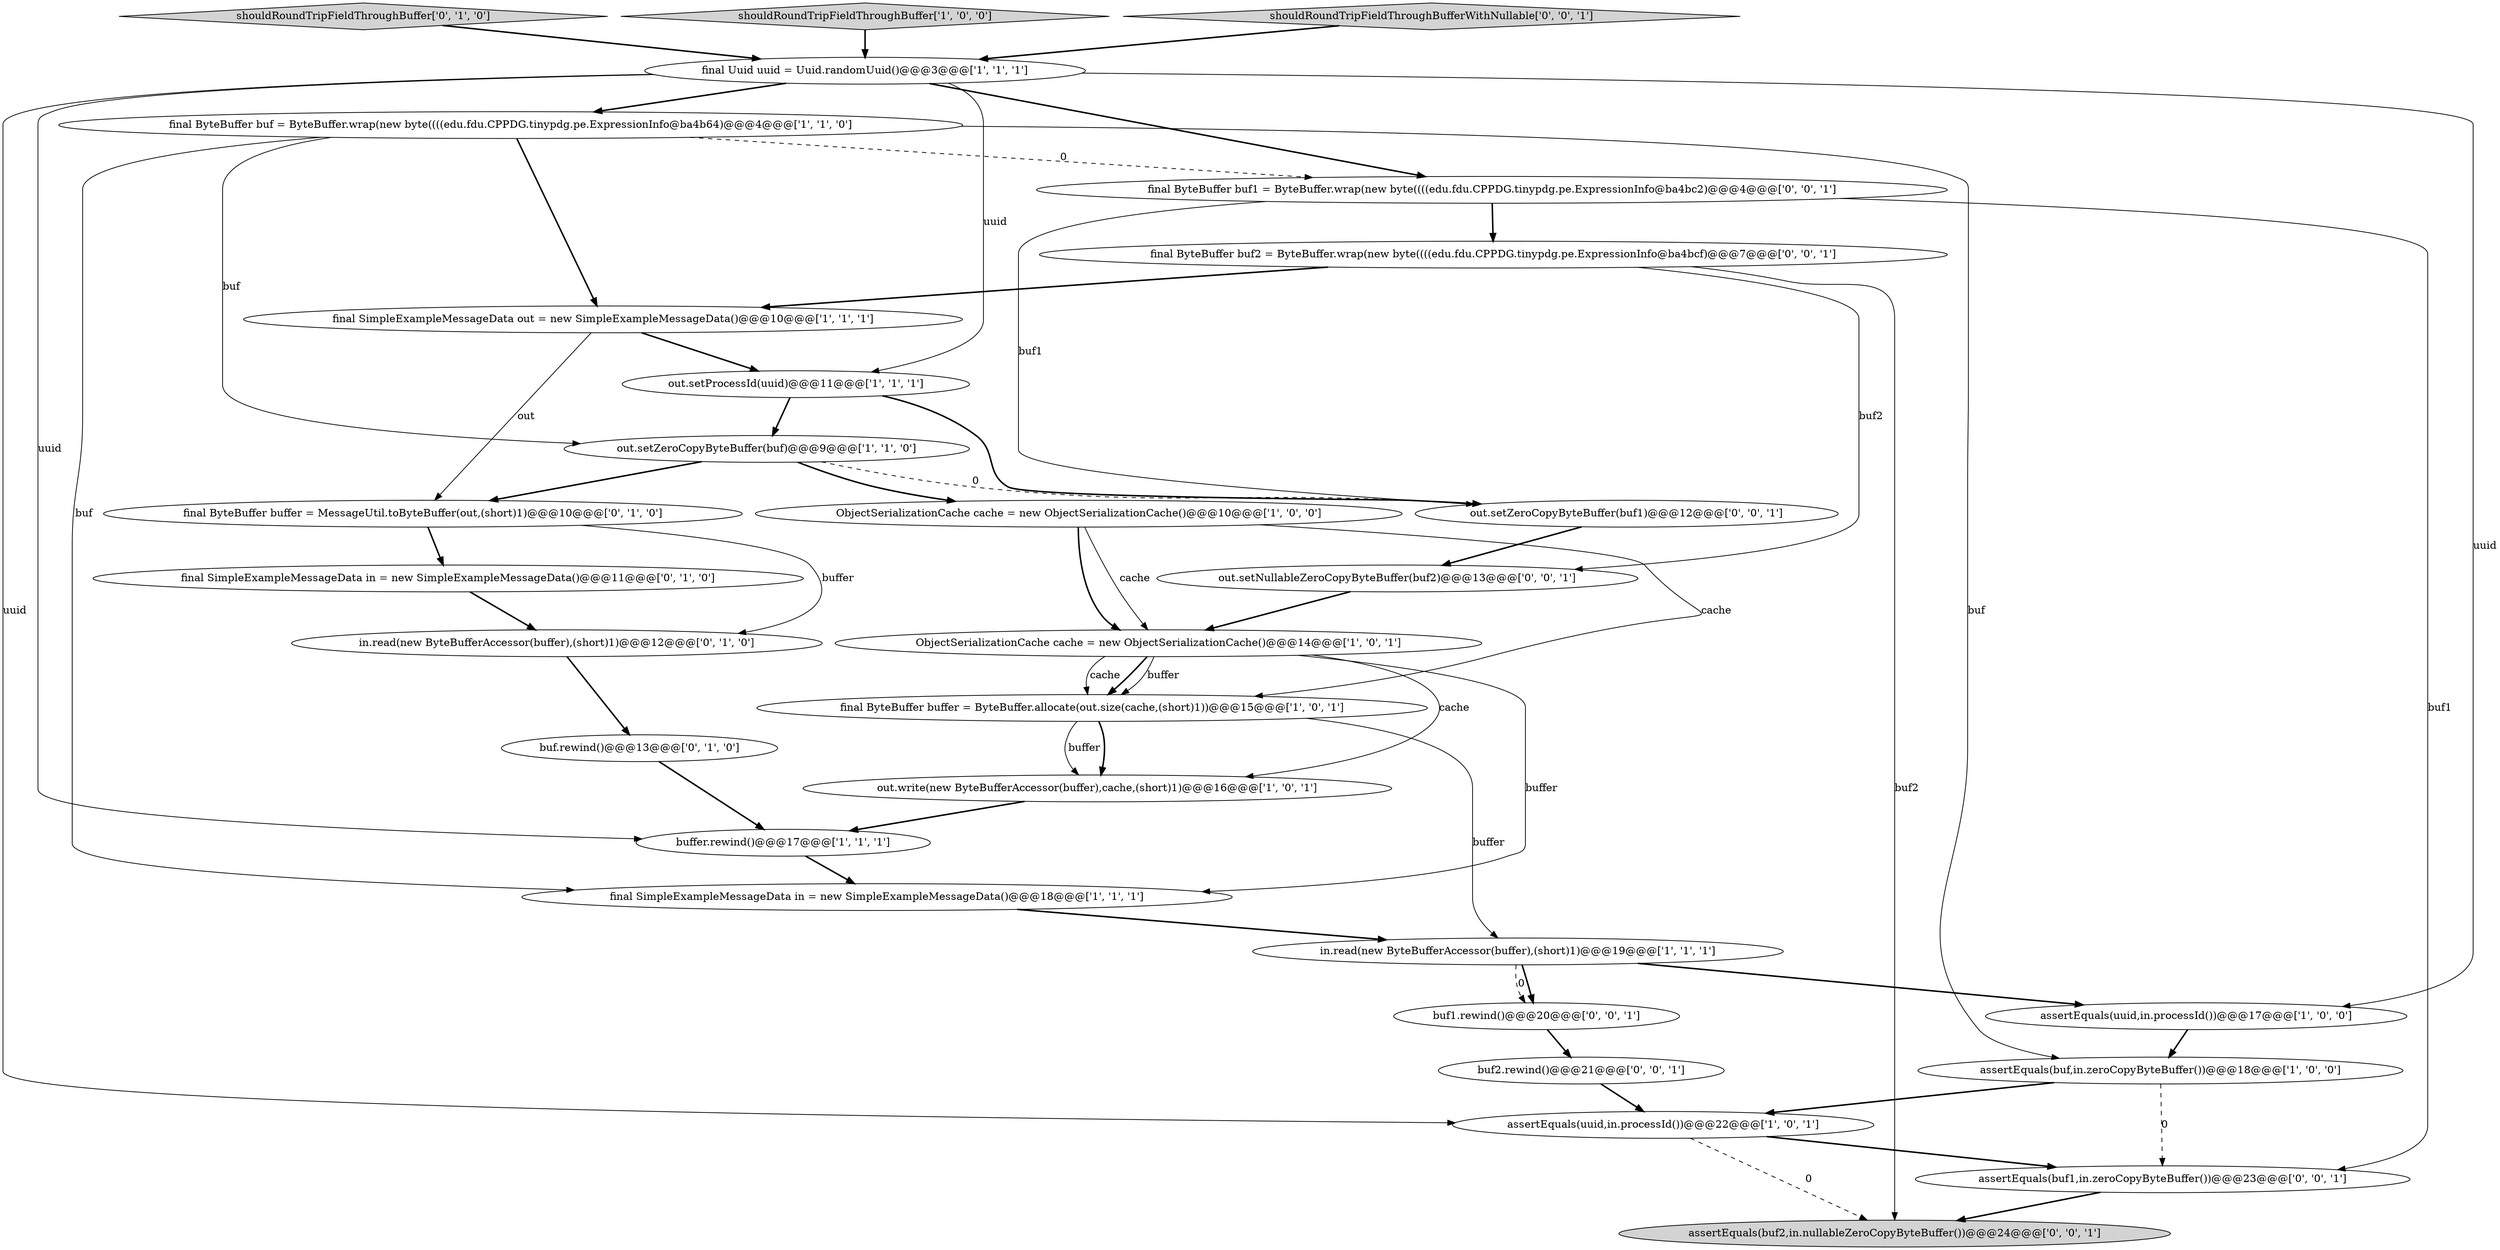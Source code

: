 digraph {
12 [style = filled, label = "ObjectSerializationCache cache = new ObjectSerializationCache()@@@10@@@['1', '0', '0']", fillcolor = white, shape = ellipse image = "AAA0AAABBB1BBB"];
16 [style = filled, label = "buf.rewind()@@@13@@@['0', '1', '0']", fillcolor = white, shape = ellipse image = "AAA0AAABBB2BBB"];
26 [style = filled, label = "final ByteBuffer buf2 = ByteBuffer.wrap(new byte((((edu.fdu.CPPDG.tinypdg.pe.ExpressionInfo@ba4bcf)@@@7@@@['0', '0', '1']", fillcolor = white, shape = ellipse image = "AAA0AAABBB3BBB"];
10 [style = filled, label = "in.read(new ByteBufferAccessor(buffer),(short)1)@@@19@@@['1', '1', '1']", fillcolor = white, shape = ellipse image = "AAA0AAABBB1BBB"];
11 [style = filled, label = "assertEquals(buf,in.zeroCopyByteBuffer())@@@18@@@['1', '0', '0']", fillcolor = white, shape = ellipse image = "AAA0AAABBB1BBB"];
19 [style = filled, label = "final ByteBuffer buffer = MessageUtil.toByteBuffer(out,(short)1)@@@10@@@['0', '1', '0']", fillcolor = white, shape = ellipse image = "AAA0AAABBB2BBB"];
18 [style = filled, label = "shouldRoundTripFieldThroughBuffer['0', '1', '0']", fillcolor = lightgray, shape = diamond image = "AAA0AAABBB2BBB"];
5 [style = filled, label = "final ByteBuffer buf = ByteBuffer.wrap(new byte((((edu.fdu.CPPDG.tinypdg.pe.ExpressionInfo@ba4b64)@@@4@@@['1', '1', '0']", fillcolor = white, shape = ellipse image = "AAA0AAABBB1BBB"];
23 [style = filled, label = "assertEquals(buf2,in.nullableZeroCopyByteBuffer())@@@24@@@['0', '0', '1']", fillcolor = lightgray, shape = ellipse image = "AAA0AAABBB3BBB"];
9 [style = filled, label = "shouldRoundTripFieldThroughBuffer['1', '0', '0']", fillcolor = lightgray, shape = diamond image = "AAA0AAABBB1BBB"];
0 [style = filled, label = "buffer.rewind()@@@17@@@['1', '1', '1']", fillcolor = white, shape = ellipse image = "AAA0AAABBB1BBB"];
7 [style = filled, label = "final SimpleExampleMessageData in = new SimpleExampleMessageData()@@@18@@@['1', '1', '1']", fillcolor = white, shape = ellipse image = "AAA0AAABBB1BBB"];
29 [style = filled, label = "buf2.rewind()@@@21@@@['0', '0', '1']", fillcolor = white, shape = ellipse image = "AAA0AAABBB3BBB"];
21 [style = filled, label = "final ByteBuffer buf1 = ByteBuffer.wrap(new byte((((edu.fdu.CPPDG.tinypdg.pe.ExpressionInfo@ba4bc2)@@@4@@@['0', '0', '1']", fillcolor = white, shape = ellipse image = "AAA0AAABBB3BBB"];
8 [style = filled, label = "final ByteBuffer buffer = ByteBuffer.allocate(out.size(cache,(short)1))@@@15@@@['1', '0', '1']", fillcolor = white, shape = ellipse image = "AAA0AAABBB1BBB"];
14 [style = filled, label = "assertEquals(uuid,in.processId())@@@17@@@['1', '0', '0']", fillcolor = white, shape = ellipse image = "AAA0AAABBB1BBB"];
24 [style = filled, label = "shouldRoundTripFieldThroughBufferWithNullable['0', '0', '1']", fillcolor = lightgray, shape = diamond image = "AAA0AAABBB3BBB"];
1 [style = filled, label = "ObjectSerializationCache cache = new ObjectSerializationCache()@@@14@@@['1', '0', '1']", fillcolor = white, shape = ellipse image = "AAA0AAABBB1BBB"];
15 [style = filled, label = "out.write(new ByteBufferAccessor(buffer),cache,(short)1)@@@16@@@['1', '0', '1']", fillcolor = white, shape = ellipse image = "AAA0AAABBB1BBB"];
27 [style = filled, label = "assertEquals(buf1,in.zeroCopyByteBuffer())@@@23@@@['0', '0', '1']", fillcolor = white, shape = ellipse image = "AAA0AAABBB3BBB"];
4 [style = filled, label = "out.setProcessId(uuid)@@@11@@@['1', '1', '1']", fillcolor = white, shape = ellipse image = "AAA0AAABBB1BBB"];
25 [style = filled, label = "out.setZeroCopyByteBuffer(buf1)@@@12@@@['0', '0', '1']", fillcolor = white, shape = ellipse image = "AAA0AAABBB3BBB"];
22 [style = filled, label = "out.setNullableZeroCopyByteBuffer(buf2)@@@13@@@['0', '0', '1']", fillcolor = white, shape = ellipse image = "AAA0AAABBB3BBB"];
2 [style = filled, label = "out.setZeroCopyByteBuffer(buf)@@@9@@@['1', '1', '0']", fillcolor = white, shape = ellipse image = "AAA0AAABBB1BBB"];
28 [style = filled, label = "buf1.rewind()@@@20@@@['0', '0', '1']", fillcolor = white, shape = ellipse image = "AAA0AAABBB3BBB"];
13 [style = filled, label = "assertEquals(uuid,in.processId())@@@22@@@['1', '0', '1']", fillcolor = white, shape = ellipse image = "AAA0AAABBB1BBB"];
3 [style = filled, label = "final Uuid uuid = Uuid.randomUuid()@@@3@@@['1', '1', '1']", fillcolor = white, shape = ellipse image = "AAA0AAABBB1BBB"];
20 [style = filled, label = "in.read(new ByteBufferAccessor(buffer),(short)1)@@@12@@@['0', '1', '0']", fillcolor = white, shape = ellipse image = "AAA0AAABBB2BBB"];
17 [style = filled, label = "final SimpleExampleMessageData in = new SimpleExampleMessageData()@@@11@@@['0', '1', '0']", fillcolor = white, shape = ellipse image = "AAA0AAABBB2BBB"];
6 [style = filled, label = "final SimpleExampleMessageData out = new SimpleExampleMessageData()@@@10@@@['1', '1', '1']", fillcolor = white, shape = ellipse image = "AAA0AAABBB1BBB"];
28->29 [style = bold, label=""];
18->3 [style = bold, label=""];
16->0 [style = bold, label=""];
8->10 [style = solid, label="buffer"];
2->19 [style = bold, label=""];
1->8 [style = bold, label=""];
8->15 [style = bold, label=""];
10->28 [style = bold, label=""];
4->25 [style = bold, label=""];
25->22 [style = bold, label=""];
10->14 [style = bold, label=""];
7->10 [style = bold, label=""];
26->22 [style = solid, label="buf2"];
5->11 [style = solid, label="buf"];
1->8 [style = solid, label="buffer"];
10->28 [style = dashed, label="0"];
21->27 [style = solid, label="buf1"];
26->23 [style = solid, label="buf2"];
4->2 [style = bold, label=""];
19->17 [style = bold, label=""];
3->0 [style = solid, label="uuid"];
1->15 [style = solid, label="cache"];
26->6 [style = bold, label=""];
12->1 [style = bold, label=""];
13->23 [style = dashed, label="0"];
2->12 [style = bold, label=""];
0->7 [style = bold, label=""];
8->15 [style = solid, label="buffer"];
19->20 [style = solid, label="buffer"];
6->4 [style = bold, label=""];
21->26 [style = bold, label=""];
3->5 [style = bold, label=""];
13->27 [style = bold, label=""];
20->16 [style = bold, label=""];
5->6 [style = bold, label=""];
3->13 [style = solid, label="uuid"];
21->25 [style = solid, label="buf1"];
15->0 [style = bold, label=""];
5->7 [style = solid, label="buf"];
11->13 [style = bold, label=""];
1->7 [style = solid, label="buffer"];
3->4 [style = solid, label="uuid"];
2->25 [style = dashed, label="0"];
5->21 [style = dashed, label="0"];
9->3 [style = bold, label=""];
3->21 [style = bold, label=""];
5->2 [style = solid, label="buf"];
27->23 [style = bold, label=""];
22->1 [style = bold, label=""];
6->19 [style = solid, label="out"];
11->27 [style = dashed, label="0"];
12->1 [style = solid, label="cache"];
14->11 [style = bold, label=""];
1->8 [style = solid, label="cache"];
24->3 [style = bold, label=""];
3->14 [style = solid, label="uuid"];
12->8 [style = solid, label="cache"];
17->20 [style = bold, label=""];
29->13 [style = bold, label=""];
}
